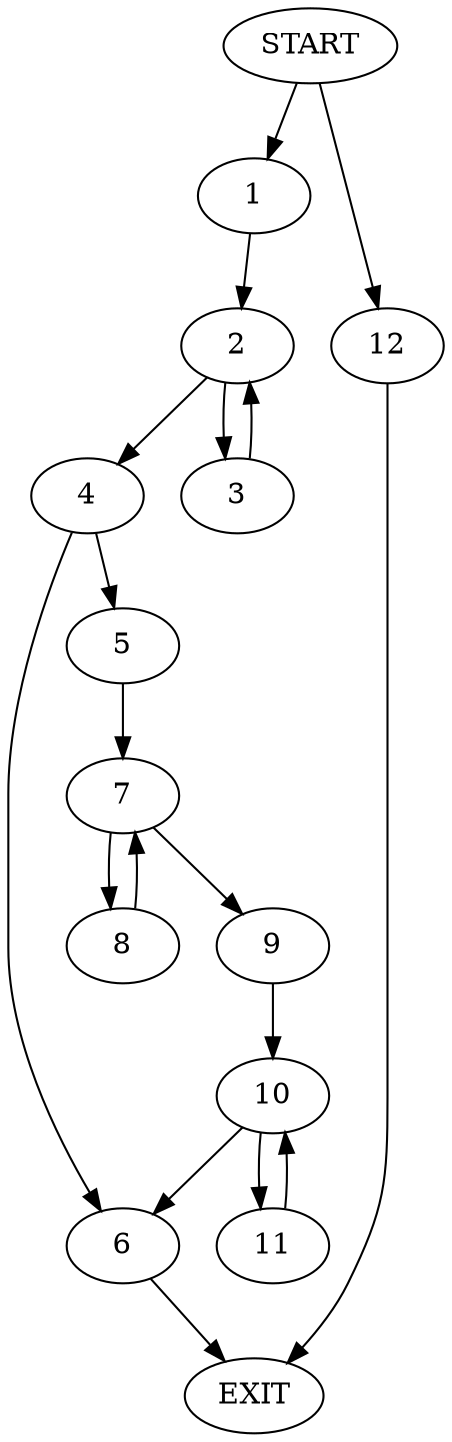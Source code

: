 digraph {
0 [label="START"]
13 [label="EXIT"]
0 -> 1
1 -> 2
2 -> 3
2 -> 4
4 -> 5
4 -> 6
3 -> 2
6 -> 13
5 -> 7
7 -> 8
7 -> 9
8 -> 7
9 -> 10
10 -> 11
10 -> 6
11 -> 10
0 -> 12
12 -> 13
}
